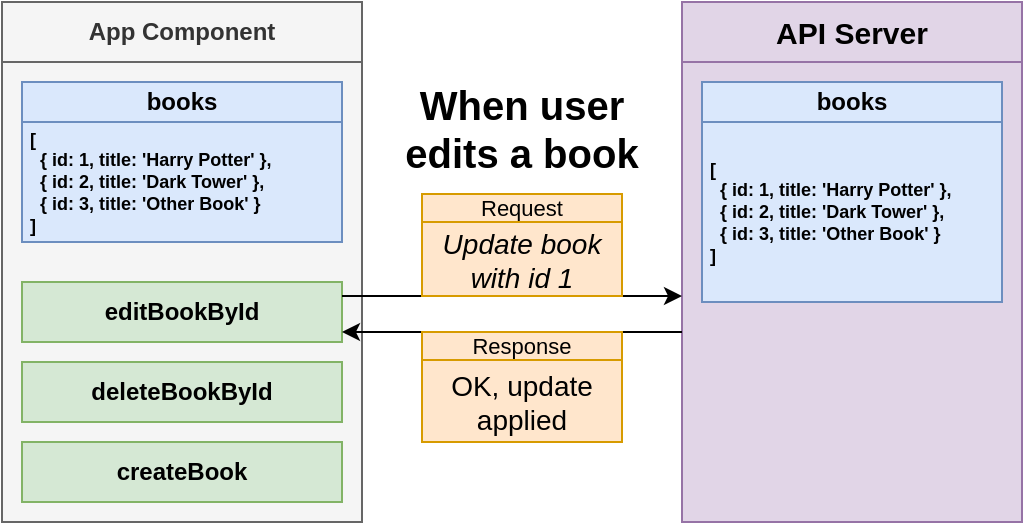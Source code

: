<mxfile version="13.3.7" type="device" pages="4"><diagram id="hzDTex3CP9THpiXgAF-p" name="01 - two"><mxGraphModel dx="618" dy="343" grid="1" gridSize="10" guides="1" tooltips="1" connect="1" arrows="1" fold="1" page="1" pageScale="1" pageWidth="1920" pageHeight="1200" math="0" shadow="0"><root><mxCell id="0"/><mxCell id="1" parent="0"/><mxCell id="mI3MxO3KWWGKfu2Usyig-1" value="App Component" style="rounded=0;whiteSpace=wrap;html=1;fontSize=12;fillColor=#f5f5f5;strokeColor=#666666;fontColor=#333333;fontStyle=1" vertex="1" parent="1"><mxGeometry x="800" y="440" width="180" height="30" as="geometry"/></mxCell><mxCell id="mI3MxO3KWWGKfu2Usyig-2" value="" style="rounded=0;whiteSpace=wrap;html=1;fontSize=12;fillColor=#f5f5f5;strokeColor=#666666;fontColor=#333333;" vertex="1" parent="1"><mxGeometry x="800" y="470" width="180" height="230" as="geometry"/></mxCell><mxCell id="mI3MxO3KWWGKfu2Usyig-3" value="books" style="rounded=0;whiteSpace=wrap;html=1;fontSize=12;fontStyle=1;fillColor=#dae8fc;strokeColor=#6c8ebf;" vertex="1" parent="1"><mxGeometry x="810" y="480" width="160" height="20" as="geometry"/></mxCell><mxCell id="mI3MxO3KWWGKfu2Usyig-4" value="editBookById" style="rounded=0;whiteSpace=wrap;html=1;fontSize=12;fontStyle=1;fillColor=#d5e8d4;strokeColor=#82b366;" vertex="1" parent="1"><mxGeometry x="810" y="580" width="160" height="30" as="geometry"/></mxCell><mxCell id="mI3MxO3KWWGKfu2Usyig-5" value="deleteBookById" style="rounded=0;whiteSpace=wrap;html=1;fontSize=12;fontStyle=1;fillColor=#d5e8d4;strokeColor=#82b366;" vertex="1" parent="1"><mxGeometry x="810" y="620" width="160" height="30" as="geometry"/></mxCell><mxCell id="mI3MxO3KWWGKfu2Usyig-6" value="createBook" style="rounded=0;whiteSpace=wrap;html=1;fontSize=12;fontStyle=1;fillColor=#d5e8d4;strokeColor=#82b366;" vertex="1" parent="1"><mxGeometry x="810" y="660" width="160" height="30" as="geometry"/></mxCell><mxCell id="mI3MxO3KWWGKfu2Usyig-7" value="" style="rounded=0;whiteSpace=wrap;html=1;fontSize=15;fontStyle=1;fillColor=#e1d5e7;strokeColor=#9673a6;" vertex="1" parent="1"><mxGeometry x="1140" y="470" width="170" height="230" as="geometry"/></mxCell><mxCell id="mI3MxO3KWWGKfu2Usyig-8" value="books" style="rounded=0;whiteSpace=wrap;html=1;fontSize=12;fontStyle=1;fillColor=#dae8fc;strokeColor=#6c8ebf;" vertex="1" parent="1"><mxGeometry x="1150" y="480" width="150" height="20" as="geometry"/></mxCell><mxCell id="mI3MxO3KWWGKfu2Usyig-9" value="[&lt;br style=&quot;font-size: 9px;&quot;&gt;&amp;nbsp; { id: 1, title: 'Harry Potter' },&lt;br style=&quot;font-size: 9px;&quot;&gt;&amp;nbsp; { id: 2, title: 'Dark Tower' },&lt;br style=&quot;font-size: 9px;&quot;&gt;&amp;nbsp; { id: 3, title: 'Other Book' }&lt;br style=&quot;font-size: 9px;&quot;&gt;]" style="rounded=0;whiteSpace=wrap;html=1;fontSize=9;fontStyle=1;fillColor=#dae8fc;strokeColor=#6c8ebf;align=left;spacingLeft=2;" vertex="1" parent="1"><mxGeometry x="1150" y="500" width="150" height="90" as="geometry"/></mxCell><mxCell id="mI3MxO3KWWGKfu2Usyig-10" value="&lt;span&gt;[&lt;/span&gt;&lt;br&gt;&lt;span&gt;&amp;nbsp; { id: 1, title: 'Harry Potter' },&lt;/span&gt;&lt;br&gt;&lt;span&gt;&amp;nbsp; { id: 2, title: 'Dark Tower' },&lt;/span&gt;&lt;br&gt;&lt;span&gt;&amp;nbsp; { id: 3, title: 'Other Book' }&lt;/span&gt;&lt;br&gt;&lt;span&gt;]&lt;/span&gt;" style="rounded=0;whiteSpace=wrap;html=1;fontSize=9;fontStyle=1;fillColor=#dae8fc;strokeColor=#6c8ebf;align=left;spacingLeft=2;" vertex="1" parent="1"><mxGeometry x="810" y="500" width="160" height="60" as="geometry"/></mxCell><mxCell id="mI3MxO3KWWGKfu2Usyig-11" value="API Server" style="rounded=0;whiteSpace=wrap;html=1;fontSize=15;fontStyle=1;fillColor=#e1d5e7;strokeColor=#9673a6;" vertex="1" parent="1"><mxGeometry x="1140" y="440" width="170" height="30" as="geometry"/></mxCell><mxCell id="mI3MxO3KWWGKfu2Usyig-12" value="" style="endArrow=classic;html=1;fontSize=9;" edge="1" parent="1"><mxGeometry width="50" height="50" relative="1" as="geometry"><mxPoint x="970.0" y="587" as="sourcePoint"/><mxPoint x="1140.0" y="587" as="targetPoint"/></mxGeometry></mxCell><mxCell id="mI3MxO3KWWGKfu2Usyig-13" value="" style="endArrow=classic;html=1;fontSize=9;" edge="1" parent="1"><mxGeometry width="50" height="50" relative="1" as="geometry"><mxPoint x="1140.0" y="605.0" as="sourcePoint"/><mxPoint x="970.0" y="605.0" as="targetPoint"/></mxGeometry></mxCell><mxCell id="mI3MxO3KWWGKfu2Usyig-14" value="Request" style="rounded=0;whiteSpace=wrap;html=1;strokeWidth=1;fontSize=11;align=center;fillColor=#ffe6cc;strokeColor=#d79b00;" vertex="1" parent="1"><mxGeometry x="1010" y="536" width="100" height="14" as="geometry"/></mxCell><mxCell id="mI3MxO3KWWGKfu2Usyig-15" value="&lt;i&gt;Update book with id 1&lt;/i&gt;" style="rounded=0;whiteSpace=wrap;html=1;strokeWidth=1;fontSize=14;align=center;fillColor=#ffe6cc;strokeColor=#d79b00;" vertex="1" parent="1"><mxGeometry x="1010" y="550" width="100" height="37" as="geometry"/></mxCell><mxCell id="mI3MxO3KWWGKfu2Usyig-16" value="Response" style="rounded=0;whiteSpace=wrap;html=1;strokeWidth=1;fontSize=11;align=center;fillColor=#ffe6cc;strokeColor=#d79b00;" vertex="1" parent="1"><mxGeometry x="1010" y="605" width="100" height="14" as="geometry"/></mxCell><mxCell id="mI3MxO3KWWGKfu2Usyig-17" value="OK, update applied" style="rounded=0;whiteSpace=wrap;html=1;strokeWidth=1;fontSize=14;align=center;fillColor=#ffe6cc;strokeColor=#d79b00;" vertex="1" parent="1"><mxGeometry x="1010" y="619" width="100" height="41" as="geometry"/></mxCell><mxCell id="mI3MxO3KWWGKfu2Usyig-18" value="When user edits a book" style="text;html=1;strokeColor=none;fillColor=none;align=center;verticalAlign=middle;whiteSpace=wrap;rounded=0;fontSize=20;fontStyle=1" vertex="1" parent="1"><mxGeometry x="995" y="493" width="130" height="20" as="geometry"/></mxCell></root></mxGraphModel></diagram><diagram name="02 - users" id="QReiG21s3jaR6D7ydnLm"><mxGraphModel dx="608" dy="337" grid="1" gridSize="10" guides="1" tooltips="1" connect="1" arrows="1" fold="1" page="1" pageScale="1" pageWidth="1920" pageHeight="1200" math="0" shadow="0"><root><mxCell id="8s8MZTLiVymoR_MIwCBd-0"/><mxCell id="8s8MZTLiVymoR_MIwCBd-1" parent="8s8MZTLiVymoR_MIwCBd-0"/><mxCell id="8s8MZTLiVymoR_MIwCBd-2" value="User One" style="rounded=0;whiteSpace=wrap;html=1;fontSize=19;fillColor=#d5e8d4;strokeColor=#82b366;fontStyle=1" vertex="1" parent="8s8MZTLiVymoR_MIwCBd-1"><mxGeometry x="850" y="400" width="180" height="30" as="geometry"/></mxCell><mxCell id="D9BRRLwGmbI1RTm8znR2-0" style="edgeStyle=orthogonalEdgeStyle;rounded=0;orthogonalLoop=1;jettySize=auto;html=1;exitX=1;exitY=0.5;exitDx=0;exitDy=0;entryX=0;entryY=0.5;entryDx=0;entryDy=0;fontSize=14;" edge="1" parent="8s8MZTLiVymoR_MIwCBd-1" source="8s8MZTLiVymoR_MIwCBd-3" target="8s8MZTLiVymoR_MIwCBd-8"><mxGeometry relative="1" as="geometry"/></mxCell><mxCell id="8s8MZTLiVymoR_MIwCBd-3" value="" style="rounded=0;whiteSpace=wrap;html=1;fontSize=12;fillColor=#d5e8d4;strokeColor=#82b366;" vertex="1" parent="8s8MZTLiVymoR_MIwCBd-1"><mxGeometry x="850" y="430" width="180" height="120" as="geometry"/></mxCell><mxCell id="8s8MZTLiVymoR_MIwCBd-4" value="books" style="rounded=0;whiteSpace=wrap;html=1;fontSize=12;fontStyle=1;fillColor=#dae8fc;strokeColor=#6c8ebf;" vertex="1" parent="8s8MZTLiVymoR_MIwCBd-1"><mxGeometry x="860" y="440" width="160" height="20" as="geometry"/></mxCell><mxCell id="8s8MZTLiVymoR_MIwCBd-8" value="" style="rounded=0;whiteSpace=wrap;html=1;fontSize=15;fontStyle=1;fillColor=#e1d5e7;strokeColor=#9673a6;" vertex="1" parent="8s8MZTLiVymoR_MIwCBd-1"><mxGeometry x="1140" y="510" width="170" height="130" as="geometry"/></mxCell><mxCell id="8s8MZTLiVymoR_MIwCBd-9" value="books" style="rounded=0;whiteSpace=wrap;html=1;fontSize=12;fontStyle=1;fillColor=#dae8fc;strokeColor=#6c8ebf;" vertex="1" parent="8s8MZTLiVymoR_MIwCBd-1"><mxGeometry x="1150" y="520" width="150" height="20" as="geometry"/></mxCell><mxCell id="8s8MZTLiVymoR_MIwCBd-10" value="[&lt;br style=&quot;font-size: 9px&quot;&gt;&amp;nbsp; { &lt;br&gt;&amp;nbsp; &amp;nbsp; id: 1, &lt;br&gt;&amp;nbsp; &amp;nbsp; title: 'Harry Potter',&lt;br&gt;&amp;nbsp; &amp;nbsp; pages: 50&lt;br&gt;&amp;nbsp; }&lt;br style=&quot;font-size: 9px&quot;&gt;]" style="rounded=0;whiteSpace=wrap;html=1;fontSize=9;fontStyle=1;fillColor=#dae8fc;strokeColor=#6c8ebf;align=left;spacingLeft=2;" vertex="1" parent="8s8MZTLiVymoR_MIwCBd-1"><mxGeometry x="1150" y="540" width="150" height="90" as="geometry"/></mxCell><mxCell id="8s8MZTLiVymoR_MIwCBd-11" value="&lt;span&gt;[&lt;/span&gt;&lt;br&gt;&lt;span&gt;&amp;nbsp; {&amp;nbsp;&lt;/span&gt;&lt;br&gt;&lt;span&gt;&amp;nbsp; &amp;nbsp; id: 1,&amp;nbsp;&lt;/span&gt;&lt;br&gt;&lt;span&gt;&amp;nbsp; &amp;nbsp; title: 'Harry Potter',&lt;/span&gt;&lt;br&gt;&lt;span&gt;&amp;nbsp; &amp;nbsp; pages: 50&lt;/span&gt;&lt;br&gt;&lt;span&gt;&amp;nbsp; }&lt;/span&gt;&lt;br&gt;&lt;span&gt;]&lt;/span&gt;" style="rounded=0;whiteSpace=wrap;html=1;fontSize=9;fontStyle=1;fillColor=#dae8fc;strokeColor=#6c8ebf;align=left;spacingLeft=2;" vertex="1" parent="8s8MZTLiVymoR_MIwCBd-1"><mxGeometry x="860" y="460" width="160" height="80" as="geometry"/></mxCell><mxCell id="8s8MZTLiVymoR_MIwCBd-12" value="API Server" style="rounded=0;whiteSpace=wrap;html=1;fontSize=15;fontStyle=1;fillColor=#e1d5e7;strokeColor=#9673a6;" vertex="1" parent="8s8MZTLiVymoR_MIwCBd-1"><mxGeometry x="1140" y="480" width="170" height="30" as="geometry"/></mxCell><mxCell id="8s8MZTLiVymoR_MIwCBd-20" value="User Two" style="rounded=0;whiteSpace=wrap;html=1;fontSize=19;fillColor=#fff2cc;strokeColor=#d6b656;fontStyle=1" vertex="1" parent="8s8MZTLiVymoR_MIwCBd-1"><mxGeometry x="850" y="580" width="180" height="30" as="geometry"/></mxCell><mxCell id="D9BRRLwGmbI1RTm8znR2-1" style="edgeStyle=orthogonalEdgeStyle;rounded=0;orthogonalLoop=1;jettySize=auto;html=1;exitX=1;exitY=0.5;exitDx=0;exitDy=0;entryX=0.014;entryY=0.5;entryDx=0;entryDy=0;entryPerimeter=0;fontSize=14;" edge="1" parent="8s8MZTLiVymoR_MIwCBd-1" source="8s8MZTLiVymoR_MIwCBd-21" target="8s8MZTLiVymoR_MIwCBd-8"><mxGeometry relative="1" as="geometry"/></mxCell><mxCell id="8s8MZTLiVymoR_MIwCBd-21" value="" style="rounded=0;whiteSpace=wrap;html=1;fontSize=12;fillColor=#fff2cc;strokeColor=#d6b656;" vertex="1" parent="8s8MZTLiVymoR_MIwCBd-1"><mxGeometry x="850" y="610" width="180" height="120" as="geometry"/></mxCell><mxCell id="8s8MZTLiVymoR_MIwCBd-22" value="books" style="rounded=0;whiteSpace=wrap;html=1;fontSize=12;fontStyle=1;fillColor=#dae8fc;strokeColor=#6c8ebf;" vertex="1" parent="8s8MZTLiVymoR_MIwCBd-1"><mxGeometry x="860" y="620" width="160" height="20" as="geometry"/></mxCell><mxCell id="8s8MZTLiVymoR_MIwCBd-23" value="&lt;span&gt;[&lt;/span&gt;&lt;br&gt;&lt;span&gt;&amp;nbsp; {&amp;nbsp;&lt;/span&gt;&lt;br&gt;&lt;span&gt;&amp;nbsp; &amp;nbsp; id: 1,&amp;nbsp;&lt;/span&gt;&lt;br&gt;&lt;span&gt;&amp;nbsp; &amp;nbsp; title: 'Harry Potter',&lt;/span&gt;&lt;br&gt;&lt;span&gt;&amp;nbsp; &amp;nbsp; pages: 50&lt;/span&gt;&lt;br&gt;&lt;span&gt;&amp;nbsp; }&lt;/span&gt;&lt;br&gt;&lt;span&gt;]&lt;/span&gt;" style="rounded=0;whiteSpace=wrap;html=1;fontSize=9;fontStyle=1;fillColor=#dae8fc;strokeColor=#6c8ebf;align=left;spacingLeft=2;" vertex="1" parent="8s8MZTLiVymoR_MIwCBd-1"><mxGeometry x="860" y="640" width="160" height="80" as="geometry"/></mxCell></root></mxGraphModel></diagram><diagram name="03 - pages" id="XTbc8FLdMXbVyol4bhee"><mxGraphModel dx="599" dy="332" grid="1" gridSize="10" guides="1" tooltips="1" connect="1" arrows="1" fold="1" page="1" pageScale="1" pageWidth="1920" pageHeight="1200" math="0" shadow="0"><root><mxCell id="-QtoX-Y8RZMbXySwAvaY-0"/><mxCell id="-QtoX-Y8RZMbXySwAvaY-1" parent="-QtoX-Y8RZMbXySwAvaY-0"/><mxCell id="-QtoX-Y8RZMbXySwAvaY-2" value="User One" style="rounded=0;whiteSpace=wrap;html=1;fontSize=19;fillColor=#d5e8d4;strokeColor=#82b366;fontStyle=1" vertex="1" parent="-QtoX-Y8RZMbXySwAvaY-1"><mxGeometry x="850" y="400" width="180" height="30" as="geometry"/></mxCell><mxCell id="-QtoX-Y8RZMbXySwAvaY-14" style="edgeStyle=orthogonalEdgeStyle;rounded=0;orthogonalLoop=1;jettySize=auto;html=1;exitX=1;exitY=0.5;exitDx=0;exitDy=0;entryX=0;entryY=0.5;entryDx=0;entryDy=0;fontSize=19;" edge="1" parent="-QtoX-Y8RZMbXySwAvaY-1" source="-QtoX-Y8RZMbXySwAvaY-3" target="-QtoX-Y8RZMbXySwAvaY-5"><mxGeometry relative="1" as="geometry"><Array as="points"><mxPoint x="1180" y="490"/><mxPoint x="1180" y="575"/></Array></mxGeometry></mxCell><mxCell id="-QtoX-Y8RZMbXySwAvaY-3" value="" style="rounded=0;whiteSpace=wrap;html=1;fontSize=12;fillColor=#d5e8d4;strokeColor=#82b366;" vertex="1" parent="-QtoX-Y8RZMbXySwAvaY-1"><mxGeometry x="850" y="430" width="180" height="120" as="geometry"/></mxCell><mxCell id="-QtoX-Y8RZMbXySwAvaY-4" value="books" style="rounded=0;whiteSpace=wrap;html=1;fontSize=12;fontStyle=1;fillColor=#dae8fc;strokeColor=#6c8ebf;" vertex="1" parent="-QtoX-Y8RZMbXySwAvaY-1"><mxGeometry x="860" y="440" width="160" height="20" as="geometry"/></mxCell><mxCell id="-QtoX-Y8RZMbXySwAvaY-5" value="" style="rounded=0;whiteSpace=wrap;html=1;fontSize=15;fontStyle=1;fillColor=#e1d5e7;strokeColor=#9673a6;" vertex="1" parent="-QtoX-Y8RZMbXySwAvaY-1"><mxGeometry x="1200" y="510" width="170" height="130" as="geometry"/></mxCell><mxCell id="-QtoX-Y8RZMbXySwAvaY-6" value="books" style="rounded=0;whiteSpace=wrap;html=1;fontSize=12;fontStyle=1;fillColor=#dae8fc;strokeColor=#6c8ebf;" vertex="1" parent="-QtoX-Y8RZMbXySwAvaY-1"><mxGeometry x="1210" y="520" width="150" height="20" as="geometry"/></mxCell><mxCell id="-QtoX-Y8RZMbXySwAvaY-7" value="[&lt;br style=&quot;font-size: 9px&quot;&gt;&amp;nbsp; { &lt;br&gt;&amp;nbsp; &amp;nbsp; id: 1, &lt;br&gt;&amp;nbsp; &amp;nbsp; title: 'Harry Potter',&lt;br&gt;&amp;nbsp; &amp;nbsp; pages: 60&lt;br&gt;&amp;nbsp; }&lt;br style=&quot;font-size: 9px&quot;&gt;]" style="rounded=0;whiteSpace=wrap;html=1;fontSize=9;fontStyle=1;fillColor=#dae8fc;strokeColor=#6c8ebf;align=left;spacingLeft=2;" vertex="1" parent="-QtoX-Y8RZMbXySwAvaY-1"><mxGeometry x="1210" y="540" width="150" height="90" as="geometry"/></mxCell><mxCell id="-QtoX-Y8RZMbXySwAvaY-8" value="&lt;span&gt;[&lt;/span&gt;&lt;br&gt;&lt;span&gt;&amp;nbsp; {&amp;nbsp;&lt;/span&gt;&lt;br&gt;&lt;span&gt;&amp;nbsp; &amp;nbsp; id: 1,&amp;nbsp;&lt;/span&gt;&lt;br&gt;&lt;span&gt;&amp;nbsp; &amp;nbsp; title: 'Harry Potter',&lt;/span&gt;&lt;br&gt;&lt;span&gt;&amp;nbsp; &amp;nbsp; pages: 60&lt;/span&gt;&lt;br&gt;&lt;span&gt;&amp;nbsp; }&lt;/span&gt;&lt;br&gt;&lt;span&gt;]&lt;/span&gt;" style="rounded=0;whiteSpace=wrap;html=1;fontSize=9;fontStyle=1;fillColor=#dae8fc;strokeColor=#6c8ebf;align=left;spacingLeft=2;" vertex="1" parent="-QtoX-Y8RZMbXySwAvaY-1"><mxGeometry x="860" y="460" width="160" height="80" as="geometry"/></mxCell><mxCell id="-QtoX-Y8RZMbXySwAvaY-9" value="API Server" style="rounded=0;whiteSpace=wrap;html=1;fontSize=15;fontStyle=1;fillColor=#e1d5e7;strokeColor=#9673a6;" vertex="1" parent="-QtoX-Y8RZMbXySwAvaY-1"><mxGeometry x="1200" y="480" width="170" height="30" as="geometry"/></mxCell><mxCell id="-QtoX-Y8RZMbXySwAvaY-10" value="User Two" style="rounded=0;whiteSpace=wrap;html=1;fontSize=19;fillColor=#fff2cc;strokeColor=#d6b656;fontStyle=1" vertex="1" parent="-QtoX-Y8RZMbXySwAvaY-1"><mxGeometry x="850" y="580" width="180" height="30" as="geometry"/></mxCell><mxCell id="-QtoX-Y8RZMbXySwAvaY-11" value="" style="rounded=0;whiteSpace=wrap;html=1;fontSize=12;fillColor=#fff2cc;strokeColor=#d6b656;" vertex="1" parent="-QtoX-Y8RZMbXySwAvaY-1"><mxGeometry x="850" y="610" width="180" height="120" as="geometry"/></mxCell><mxCell id="-QtoX-Y8RZMbXySwAvaY-12" value="books" style="rounded=0;whiteSpace=wrap;html=1;fontSize=12;fontStyle=1;fillColor=#dae8fc;strokeColor=#6c8ebf;" vertex="1" parent="-QtoX-Y8RZMbXySwAvaY-1"><mxGeometry x="860" y="620" width="160" height="20" as="geometry"/></mxCell><mxCell id="-QtoX-Y8RZMbXySwAvaY-13" value="&lt;span&gt;[&lt;/span&gt;&lt;br&gt;&lt;span&gt;&amp;nbsp; {&amp;nbsp;&lt;/span&gt;&lt;br&gt;&lt;span&gt;&amp;nbsp; &amp;nbsp; id: 1,&amp;nbsp;&lt;/span&gt;&lt;br&gt;&lt;span&gt;&amp;nbsp; &amp;nbsp; title: 'Harry Potter',&lt;/span&gt;&lt;br&gt;&lt;span&gt;&amp;nbsp; &amp;nbsp; pages: 50&lt;/span&gt;&lt;br&gt;&lt;span&gt;&amp;nbsp; }&lt;/span&gt;&lt;br&gt;&lt;span&gt;]&lt;/span&gt;" style="rounded=0;whiteSpace=wrap;html=1;fontSize=9;fontStyle=1;fillColor=#dae8fc;strokeColor=#6c8ebf;align=left;spacingLeft=2;" vertex="1" parent="-QtoX-Y8RZMbXySwAvaY-1"><mxGeometry x="860" y="640" width="160" height="80" as="geometry"/></mxCell><mxCell id="-QtoX-Y8RZMbXySwAvaY-15" value="Request to update # pages to 60" style="rounded=0;whiteSpace=wrap;html=1;fontSize=14;fillColor=#ffe6cc;strokeColor=#d79b00;fontStyle=1" vertex="1" parent="-QtoX-Y8RZMbXySwAvaY-1"><mxGeometry x="1070" y="490" width="90" height="60" as="geometry"/></mxCell></root></mxGraphModel></diagram><diagram name="04 - pages" id="AussfLlHlklirT1oKz3m"><mxGraphModel dx="599" dy="332" grid="1" gridSize="10" guides="1" tooltips="1" connect="1" arrows="1" fold="1" page="1" pageScale="1" pageWidth="1920" pageHeight="1200" math="0" shadow="0"><root><mxCell id="4Kn6eTNUqYLG0PoSg1cG-0"/><mxCell id="4Kn6eTNUqYLG0PoSg1cG-1" parent="4Kn6eTNUqYLG0PoSg1cG-0"/><mxCell id="4Kn6eTNUqYLG0PoSg1cG-2" value="User One" style="rounded=0;whiteSpace=wrap;html=1;fontSize=19;fillColor=#d5e8d4;strokeColor=#82b366;fontStyle=1" vertex="1" parent="4Kn6eTNUqYLG0PoSg1cG-1"><mxGeometry x="850" y="400" width="180" height="30" as="geometry"/></mxCell><mxCell id="4Kn6eTNUqYLG0PoSg1cG-4" value="" style="rounded=0;whiteSpace=wrap;html=1;fontSize=12;fillColor=#d5e8d4;strokeColor=#82b366;" vertex="1" parent="4Kn6eTNUqYLG0PoSg1cG-1"><mxGeometry x="850" y="430" width="180" height="120" as="geometry"/></mxCell><mxCell id="4Kn6eTNUqYLG0PoSg1cG-5" value="books" style="rounded=0;whiteSpace=wrap;html=1;fontSize=12;fontStyle=1;fillColor=#dae8fc;strokeColor=#6c8ebf;" vertex="1" parent="4Kn6eTNUqYLG0PoSg1cG-1"><mxGeometry x="860" y="440" width="160" height="20" as="geometry"/></mxCell><mxCell id="4Kn6eTNUqYLG0PoSg1cG-17" style="edgeStyle=orthogonalEdgeStyle;rounded=0;orthogonalLoop=1;jettySize=auto;html=1;exitX=0;exitY=0.75;exitDx=0;exitDy=0;entryX=1;entryY=0.75;entryDx=0;entryDy=0;fontSize=14;" edge="1" parent="4Kn6eTNUqYLG0PoSg1cG-1" source="4Kn6eTNUqYLG0PoSg1cG-6" target="4Kn6eTNUqYLG0PoSg1cG-12"><mxGeometry relative="1" as="geometry"><Array as="points"><mxPoint x="1060" y="607"/><mxPoint x="1060" y="700"/></Array></mxGeometry></mxCell><mxCell id="4Kn6eTNUqYLG0PoSg1cG-6" value="" style="rounded=0;whiteSpace=wrap;html=1;fontSize=15;fontStyle=1;fillColor=#e1d5e7;strokeColor=#9673a6;" vertex="1" parent="4Kn6eTNUqYLG0PoSg1cG-1"><mxGeometry x="1200" y="510" width="170" height="130" as="geometry"/></mxCell><mxCell id="4Kn6eTNUqYLG0PoSg1cG-7" value="books" style="rounded=0;whiteSpace=wrap;html=1;fontSize=12;fontStyle=1;fillColor=#dae8fc;strokeColor=#6c8ebf;" vertex="1" parent="4Kn6eTNUqYLG0PoSg1cG-1"><mxGeometry x="1210" y="520" width="150" height="20" as="geometry"/></mxCell><mxCell id="4Kn6eTNUqYLG0PoSg1cG-8" value="[&lt;br style=&quot;font-size: 9px&quot;&gt;&amp;nbsp; { &lt;br&gt;&amp;nbsp; &amp;nbsp; id: 1, &lt;br&gt;&amp;nbsp; &amp;nbsp; title: 'Dark Tower',&lt;br&gt;&amp;nbsp; &amp;nbsp; pages: 60&lt;br&gt;&amp;nbsp; }&lt;br style=&quot;font-size: 9px&quot;&gt;]" style="rounded=0;whiteSpace=wrap;html=1;fontSize=9;fontStyle=1;fillColor=#dae8fc;strokeColor=#6c8ebf;align=left;spacingLeft=2;" vertex="1" parent="4Kn6eTNUqYLG0PoSg1cG-1"><mxGeometry x="1210" y="540" width="150" height="90" as="geometry"/></mxCell><mxCell id="4Kn6eTNUqYLG0PoSg1cG-9" value="&lt;span&gt;[&lt;/span&gt;&lt;br&gt;&lt;span&gt;&amp;nbsp; {&amp;nbsp;&lt;/span&gt;&lt;br&gt;&lt;span&gt;&amp;nbsp; &amp;nbsp; id: 1,&amp;nbsp;&lt;/span&gt;&lt;br&gt;&lt;span&gt;&amp;nbsp; &amp;nbsp; title: 'Harry Potter',&lt;/span&gt;&lt;br&gt;&lt;span&gt;&amp;nbsp; &amp;nbsp; pages: 60&lt;/span&gt;&lt;br&gt;&lt;span&gt;&amp;nbsp; }&lt;/span&gt;&lt;br&gt;&lt;span&gt;]&lt;/span&gt;" style="rounded=0;whiteSpace=wrap;html=1;fontSize=9;fontStyle=1;fillColor=#dae8fc;strokeColor=#6c8ebf;align=left;spacingLeft=2;" vertex="1" parent="4Kn6eTNUqYLG0PoSg1cG-1"><mxGeometry x="860" y="460" width="160" height="80" as="geometry"/></mxCell><mxCell id="4Kn6eTNUqYLG0PoSg1cG-10" value="API Server" style="rounded=0;whiteSpace=wrap;html=1;fontSize=15;fontStyle=1;fillColor=#e1d5e7;strokeColor=#9673a6;" vertex="1" parent="4Kn6eTNUqYLG0PoSg1cG-1"><mxGeometry x="1200" y="480" width="170" height="30" as="geometry"/></mxCell><mxCell id="4Kn6eTNUqYLG0PoSg1cG-11" value="User Two" style="rounded=0;whiteSpace=wrap;html=1;fontSize=19;fillColor=#fff2cc;strokeColor=#d6b656;fontStyle=1" vertex="1" parent="4Kn6eTNUqYLG0PoSg1cG-1"><mxGeometry x="850" y="580" width="180" height="30" as="geometry"/></mxCell><mxCell id="4Kn6eTNUqYLG0PoSg1cG-16" style="edgeStyle=orthogonalEdgeStyle;rounded=0;orthogonalLoop=1;jettySize=auto;html=1;exitX=1;exitY=0.5;exitDx=0;exitDy=0;entryX=0;entryY=0.5;entryDx=0;entryDy=0;fontSize=14;" edge="1" parent="4Kn6eTNUqYLG0PoSg1cG-1" source="4Kn6eTNUqYLG0PoSg1cG-12" target="4Kn6eTNUqYLG0PoSg1cG-6"><mxGeometry relative="1" as="geometry"><Array as="points"><mxPoint x="1050" y="670"/><mxPoint x="1050" y="575"/></Array></mxGeometry></mxCell><mxCell id="4Kn6eTNUqYLG0PoSg1cG-12" value="" style="rounded=0;whiteSpace=wrap;html=1;fontSize=12;fillColor=#fff2cc;strokeColor=#d6b656;" vertex="1" parent="4Kn6eTNUqYLG0PoSg1cG-1"><mxGeometry x="850" y="610" width="180" height="120" as="geometry"/></mxCell><mxCell id="4Kn6eTNUqYLG0PoSg1cG-13" value="books" style="rounded=0;whiteSpace=wrap;html=1;fontSize=12;fontStyle=1;fillColor=#dae8fc;strokeColor=#6c8ebf;" vertex="1" parent="4Kn6eTNUqYLG0PoSg1cG-1"><mxGeometry x="860" y="620" width="160" height="20" as="geometry"/></mxCell><mxCell id="4Kn6eTNUqYLG0PoSg1cG-14" value="&lt;span&gt;[&lt;/span&gt;&lt;br&gt;&lt;span&gt;&amp;nbsp; {&amp;nbsp;&lt;/span&gt;&lt;br&gt;&lt;span&gt;&amp;nbsp; &amp;nbsp; id: 1,&amp;nbsp;&lt;/span&gt;&lt;br&gt;&lt;span&gt;&amp;nbsp; &amp;nbsp; title: 'Dark Tower',&lt;/span&gt;&lt;br&gt;&lt;span&gt;&amp;nbsp; &amp;nbsp; pages: 50&lt;/span&gt;&lt;br&gt;&lt;span&gt;&amp;nbsp; }&lt;/span&gt;&lt;br&gt;&lt;span&gt;]&lt;/span&gt;" style="rounded=0;whiteSpace=wrap;html=1;fontSize=9;fontStyle=1;fillColor=#dae8fc;strokeColor=#6c8ebf;align=left;spacingLeft=2;" vertex="1" parent="4Kn6eTNUqYLG0PoSg1cG-1"><mxGeometry x="860" y="640" width="160" height="80" as="geometry"/></mxCell><mxCell id="4Kn6eTNUqYLG0PoSg1cG-15" value="Request to update title to&lt;br&gt;'Dark Tower'" style="rounded=0;whiteSpace=wrap;html=1;fontSize=14;fillColor=#ffe6cc;strokeColor=#d79b00;fontStyle=1" vertex="1" parent="4Kn6eTNUqYLG0PoSg1cG-1"><mxGeometry x="1071" y="515" width="100" height="60" as="geometry"/></mxCell><mxCell id="4Kn6eTNUqYLG0PoSg1cG-18" value="Response" style="rounded=0;whiteSpace=wrap;html=1;fontSize=14;fillColor=#ffe6cc;strokeColor=#d79b00;fontStyle=1" vertex="1" parent="4Kn6eTNUqYLG0PoSg1cG-1"><mxGeometry x="1081" y="607" width="100" height="23" as="geometry"/></mxCell><mxCell id="4Kn6eTNUqYLG0PoSg1cG-19" value="&lt;span style=&quot;font-size: 9px&quot;&gt;{&amp;nbsp;&lt;/span&gt;&lt;br style=&quot;font-size: 9px&quot;&gt;&lt;span style=&quot;font-size: 9px&quot;&gt;&amp;nbsp; &amp;nbsp; id: 1,&amp;nbsp;&lt;/span&gt;&lt;br style=&quot;font-size: 9px&quot;&gt;&lt;span style=&quot;font-size: 9px&quot;&gt;&amp;nbsp; &amp;nbsp; title: 'Dark Tower',&lt;/span&gt;&lt;br style=&quot;font-size: 9px&quot;&gt;&lt;span style=&quot;font-size: 9px&quot;&gt;&amp;nbsp; &amp;nbsp; pages: 60&lt;/span&gt;&lt;br style=&quot;font-size: 9px&quot;&gt;&lt;span style=&quot;font-size: 9px&quot;&gt;&amp;nbsp; }&lt;/span&gt;" style="rounded=0;whiteSpace=wrap;html=1;fontSize=14;fillColor=#ffe6cc;strokeColor=#d79b00;fontStyle=1;align=left;spacingLeft=2;" vertex="1" parent="4Kn6eTNUqYLG0PoSg1cG-1"><mxGeometry x="1081" y="630" width="100" height="90" as="geometry"/></mxCell></root></mxGraphModel></diagram></mxfile>